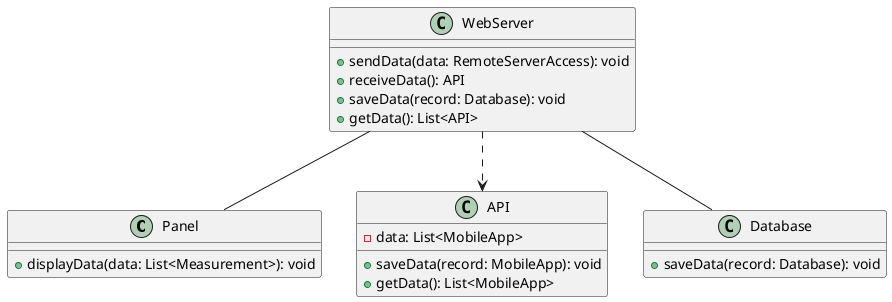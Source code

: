 @startuml
class Panel {
  + displayData(data: List<Measurement>): void
}

class API {
  - data: List<MobileApp>
  + saveData(record: MobileApp): void
  + getData(): List<MobileApp>
}

class WebServer {
  + sendData(data: RemoteServerAccess): void
  + receiveData(): API
  + saveData(record: Database): void
  + getData(): List<API>
}

class Database {
  + saveData(record: Database): void
}

WebServer -- Panel
WebServer ..> API
WebServer -- Database

@enduml
